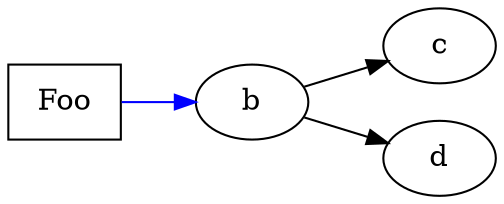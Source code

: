 digraph testGraph {
rankdir=LR;
a [label="Foo"][shape=box];
a  ->  b [color=blue];
b  ->  c;
b  ->  d;
} 